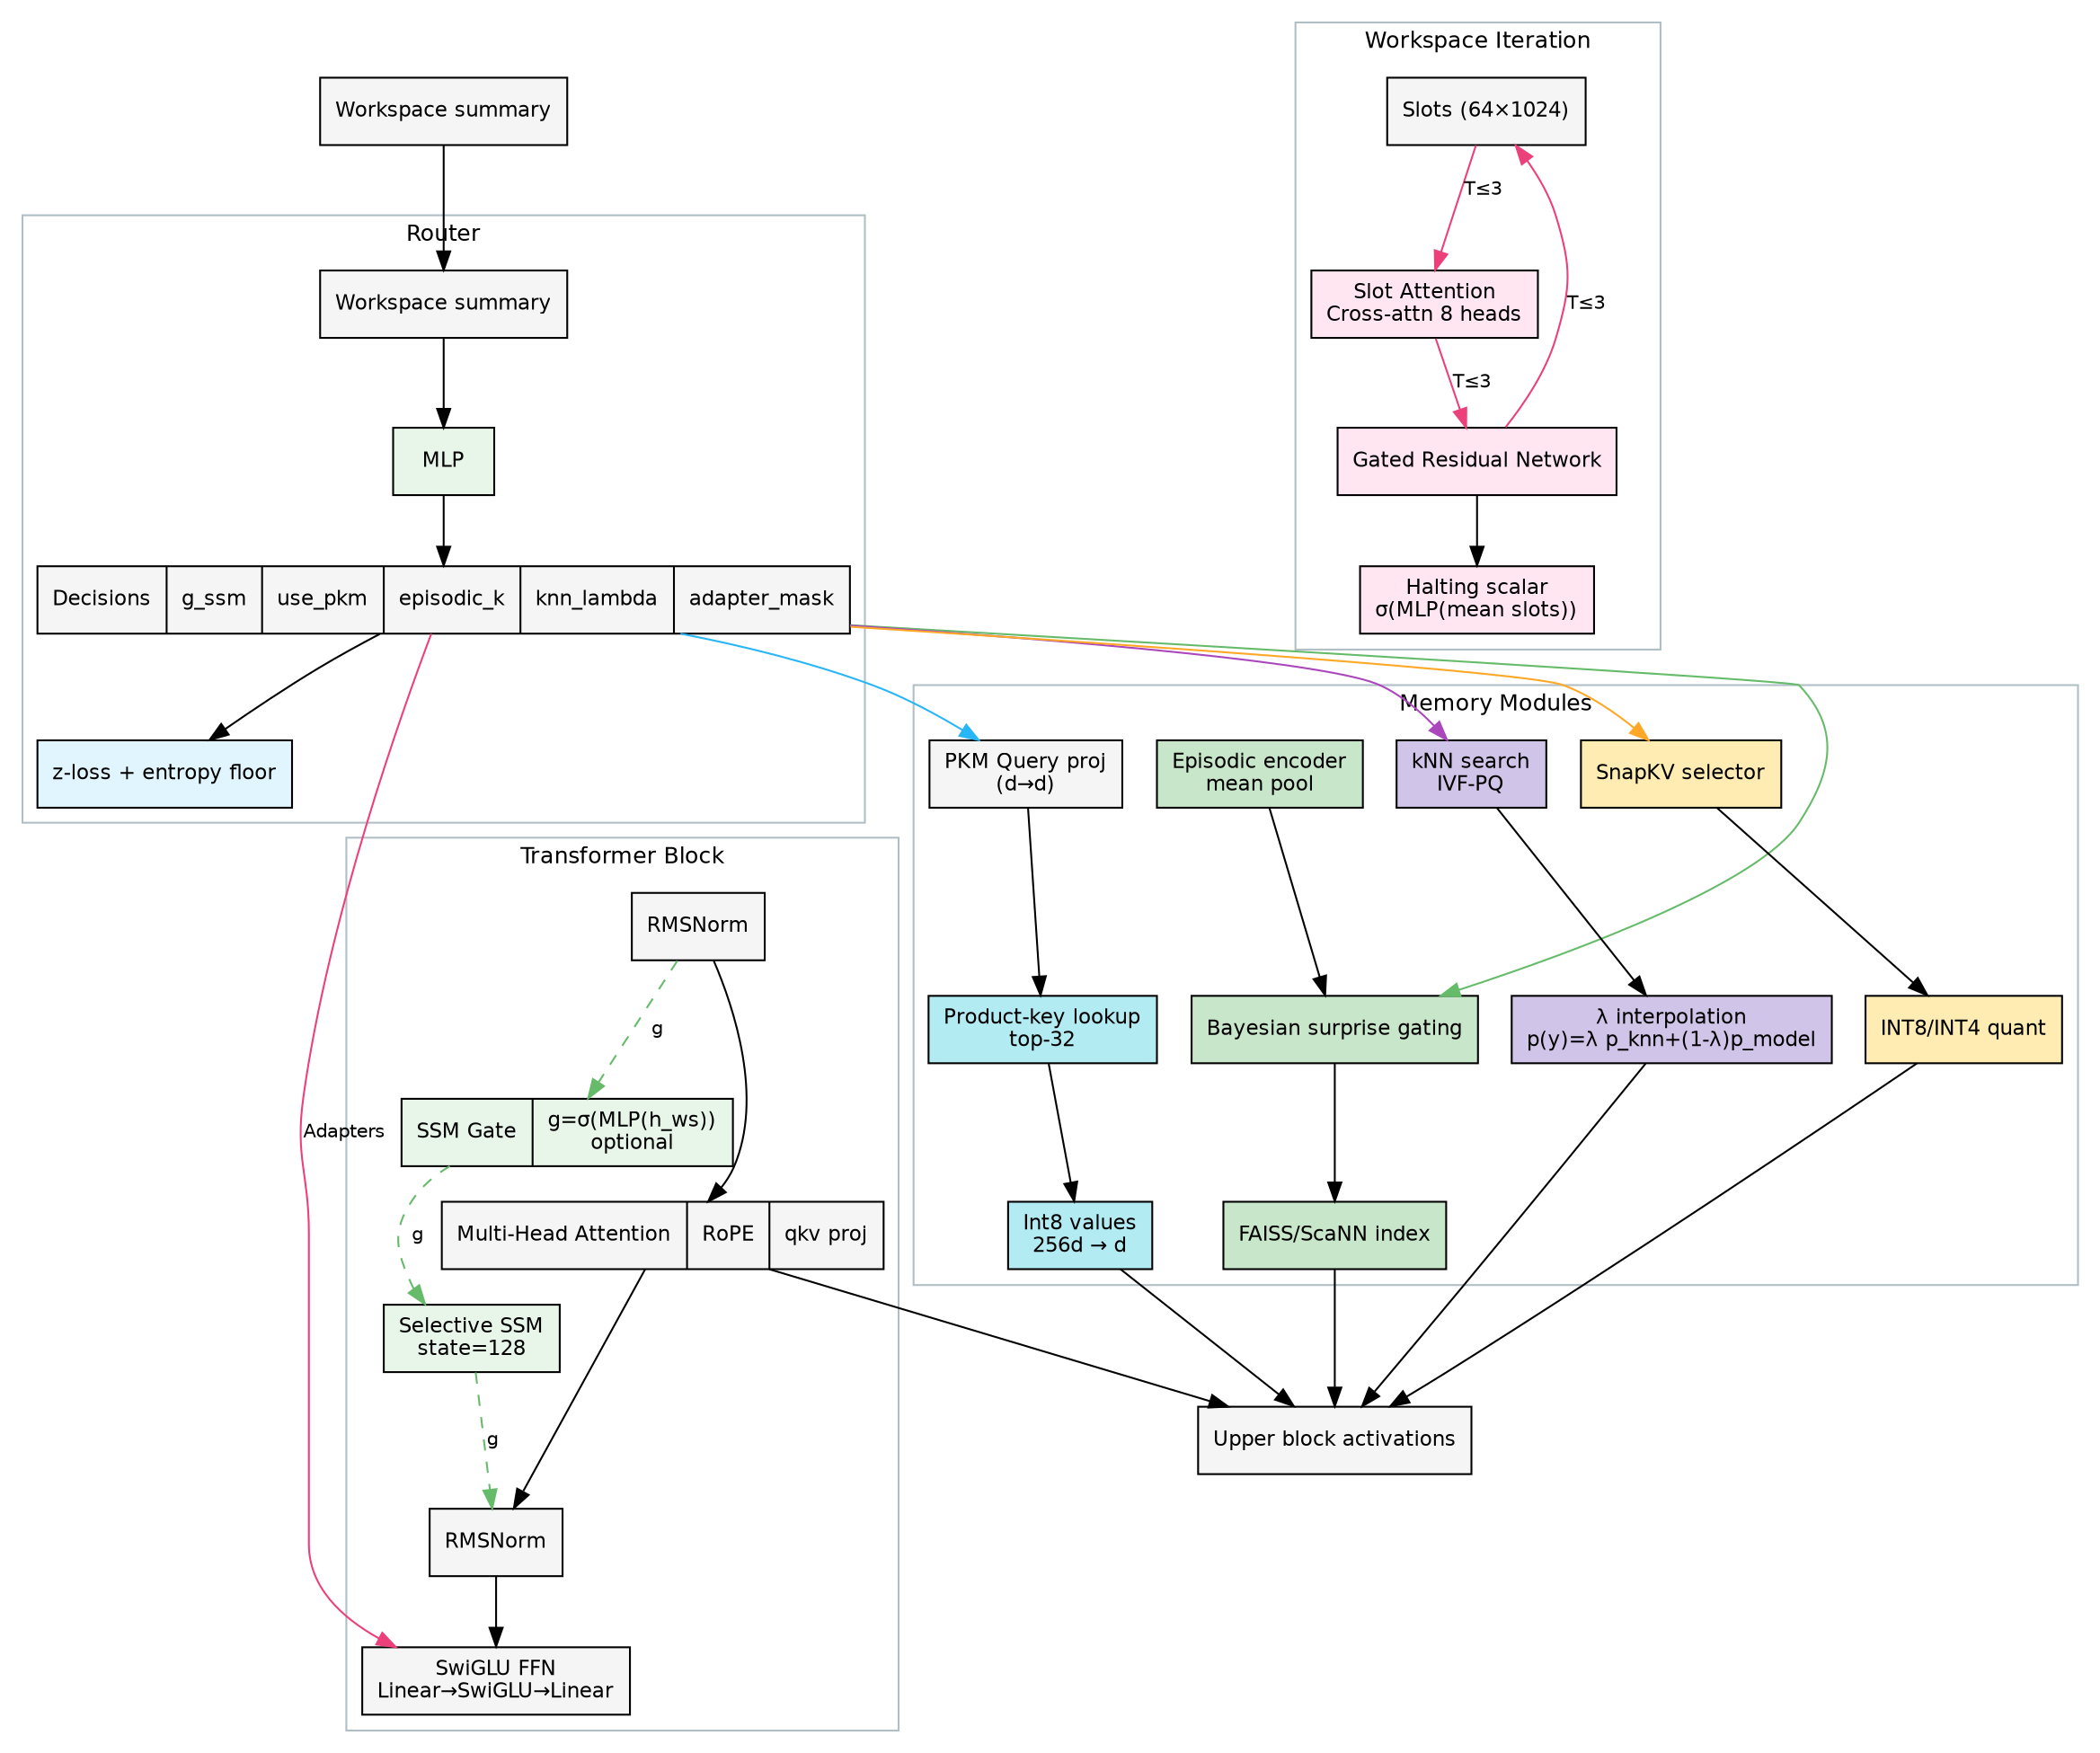 Digraph G {
  rankdir=TB;
  graph [fontsize=12, fontname="Helvetica"];
  node [shape=record, fontname="Helvetica", fontsize=11, style=filled, fillcolor="#F5F5F5"];
  edge [fontname="Helvetica", fontsize=10];

  subgraph cluster_transformer {
    label="Transformer Block";
    color="#B0BEC5";
    attn_norm [label="RMSNorm"];
    attn [label="Multi-Head Attention | RoPE | qkv proj"];
    ssm_gate [label="SSM Gate | g=σ(MLP(h_ws))\noptional", fillcolor="#E8F5E9"];
    ssm [label="Selective SSM\nstate=128", fillcolor="#E8F5E9"];
    ff_norm [label="RMSNorm"];
    ff [label="SwiGLU FFN\nLinear→SwiGLU→Linear"];

    attn_norm -> attn -> ff_norm;
    attn_norm -> ssm_gate -> ssm -> ff_norm [style=dashed, color="#66BB6A", label="g"];
    ff_norm -> ff;
  }

  subgraph cluster_workspace {
    label="Workspace Iteration";
    color="#B0BEC5";
    ws_slots [label="Slots (64×1024)"];
    ws_cross [label="Slot Attention\nCross-attn 8 heads", fillcolor="#FFE6F0"];
    ws_grn [label="Gated Residual Network", fillcolor="#FFE6F0"];
    ws_halt [label="Halting scalar\nσ(MLP(mean slots))", fillcolor="#FFE6F0"];

    ws_slots -> ws_cross -> ws_grn -> ws_slots [label="T≤3", color="#EC407A"];
    ws_grn -> ws_halt;
  }

  subgraph cluster_router {
    label="Router";
    color="#B0BEC5";
    router_in [label="Workspace summary"];
    router_mlp [label="MLP", fillcolor="#E8F5E9"];
    router_out [label="Decisions | g_ssm | use_pkm | episodic_k | knn_lambda | adapter_mask"];
    router_z [label="z-loss + entropy floor", shape=box, fillcolor="#E1F5FE"];

    router_in -> router_mlp -> router_out;
    router_out -> router_z;
  }

  subgraph cluster_memory {
    label="Memory Modules";
    color="#B0BEC5";
    pkm_q [label="PKM Query proj\n(d→d)"];
    pkm_lookup [label="Product-key lookup\ntop-32", fillcolor="#B2EBF2"];
    pkm_value [label="Int8 values\n256d → d", fillcolor="#B2EBF2"];

    episodic_encode [label="Episodic encoder\nmean pool", fillcolor="#C8E6C9"];
    episodic_index [label="FAISS/ScaNN index", fillcolor="#C8E6C9"];
    episodic_logic [label="Bayesian surprise gating", fillcolor="#C8E6C9"];

    knn_lookup [label="kNN search\nIVF-PQ", fillcolor="#D1C4E9"];
    knn_blend [label="λ interpolation\np(y)=λ p_knn+(1-λ)p_model", fillcolor="#D1C4E9"];

    kv_snap [label="SnapKV selector", fillcolor="#FFECB3"];
    kv_quant [label="INT8/INT4 quant", fillcolor="#FFECB3"];

    pkm_q -> pkm_lookup -> pkm_value;
    episodic_encode -> episodic_logic -> episodic_index;
    knn_lookup -> knn_blend;
    kv_snap -> kv_quant;
  }

  transformer_out [label="Upper block activations", shape=box];
  workspace_summary [label="Workspace summary", shape=box];

  attn -> transformer_out;
  workspace_summary -> router_in;
  router_out -> pkm_q [color="#29B6F6"];
  router_out -> episodic_logic [color="#66BB6A"];
  router_out -> knn_lookup [color="#AB47BC"];
  router_out -> kv_snap [color="#FFA726"];
  router_out -> ff [color="#EC407A", label="Adapters"];

  pkm_value -> transformer_out;
  episodic_index -> transformer_out;
  knn_blend -> transformer_out;
  kv_quant -> transformer_out;
}

